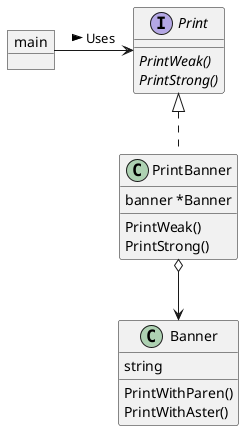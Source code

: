 @startuml
'https://plantuml.com/class-diagram

object main
interface Print {
    {abstract}PrintWeak()
    {abstract}PrintStrong()
}
class PrintBanner {
    banner *Banner
    PrintWeak()
    PrintStrong()
}
class Banner {
    string
    PrintWithParen()
    PrintWithAster()
}

main -> Print: Uses >
Print <|.. PrintBanner
PrintBanner o--> Banner


@enduml